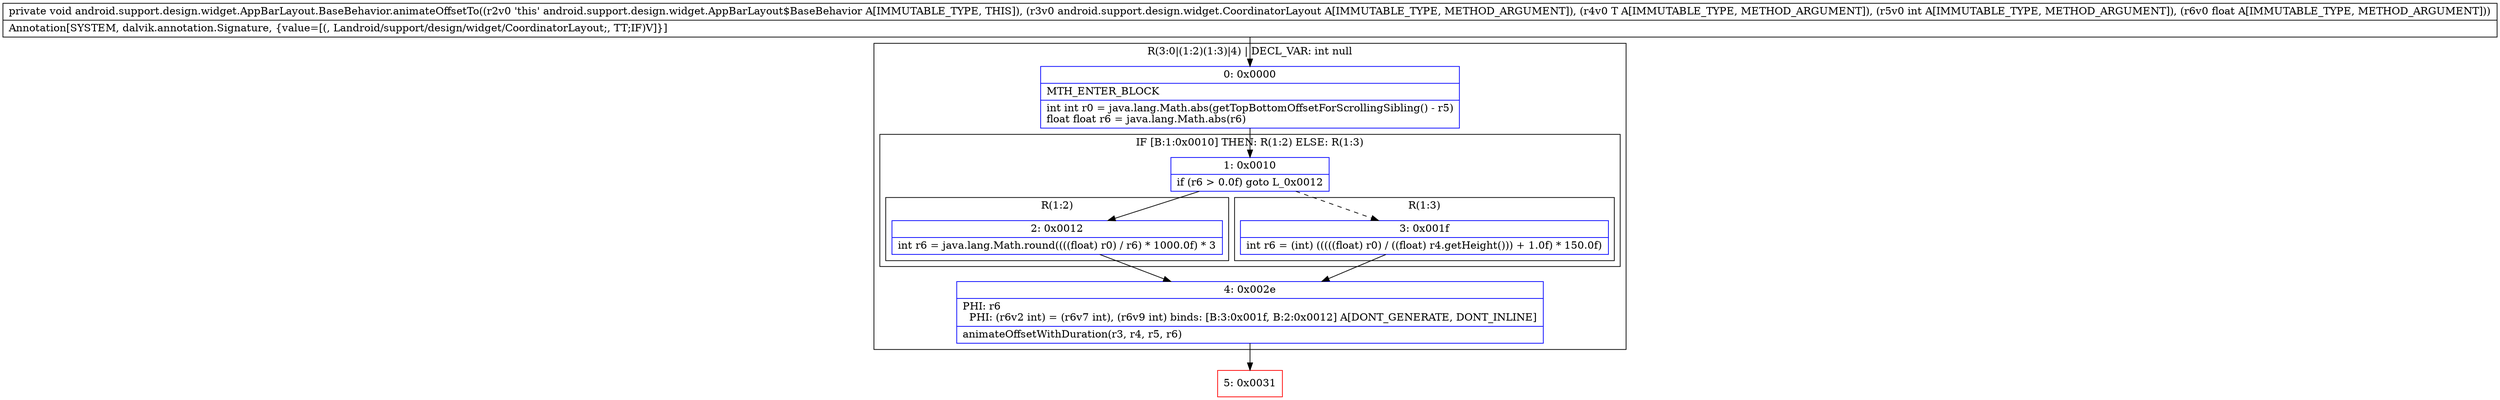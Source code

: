digraph "CFG forandroid.support.design.widget.AppBarLayout.BaseBehavior.animateOffsetTo(Landroid\/support\/design\/widget\/CoordinatorLayout;Landroid\/support\/design\/widget\/AppBarLayout;IF)V" {
subgraph cluster_Region_1176931408 {
label = "R(3:0|(1:2)(1:3)|4) | DECL_VAR: int null\l";
node [shape=record,color=blue];
Node_0 [shape=record,label="{0\:\ 0x0000|MTH_ENTER_BLOCK\l|int int r0 = java.lang.Math.abs(getTopBottomOffsetForScrollingSibling() \- r5)\lfloat float r6 = java.lang.Math.abs(r6)\l}"];
subgraph cluster_IfRegion_558360395 {
label = "IF [B:1:0x0010] THEN: R(1:2) ELSE: R(1:3)";
node [shape=record,color=blue];
Node_1 [shape=record,label="{1\:\ 0x0010|if (r6 \> 0.0f) goto L_0x0012\l}"];
subgraph cluster_Region_1887506878 {
label = "R(1:2)";
node [shape=record,color=blue];
Node_2 [shape=record,label="{2\:\ 0x0012|int r6 = java.lang.Math.round((((float) r0) \/ r6) * 1000.0f) * 3\l}"];
}
subgraph cluster_Region_936991957 {
label = "R(1:3)";
node [shape=record,color=blue];
Node_3 [shape=record,label="{3\:\ 0x001f|int r6 = (int) (((((float) r0) \/ ((float) r4.getHeight())) + 1.0f) * 150.0f)\l}"];
}
}
Node_4 [shape=record,label="{4\:\ 0x002e|PHI: r6 \l  PHI: (r6v2 int) = (r6v7 int), (r6v9 int) binds: [B:3:0x001f, B:2:0x0012] A[DONT_GENERATE, DONT_INLINE]\l|animateOffsetWithDuration(r3, r4, r5, r6)\l}"];
}
Node_5 [shape=record,color=red,label="{5\:\ 0x0031}"];
MethodNode[shape=record,label="{private void android.support.design.widget.AppBarLayout.BaseBehavior.animateOffsetTo((r2v0 'this' android.support.design.widget.AppBarLayout$BaseBehavior A[IMMUTABLE_TYPE, THIS]), (r3v0 android.support.design.widget.CoordinatorLayout A[IMMUTABLE_TYPE, METHOD_ARGUMENT]), (r4v0 T A[IMMUTABLE_TYPE, METHOD_ARGUMENT]), (r5v0 int A[IMMUTABLE_TYPE, METHOD_ARGUMENT]), (r6v0 float A[IMMUTABLE_TYPE, METHOD_ARGUMENT]))  | Annotation[SYSTEM, dalvik.annotation.Signature, \{value=[(, Landroid\/support\/design\/widget\/CoordinatorLayout;, TT;IF)V]\}]\l}"];
MethodNode -> Node_0;
Node_0 -> Node_1;
Node_1 -> Node_2;
Node_1 -> Node_3[style=dashed];
Node_2 -> Node_4;
Node_3 -> Node_4;
Node_4 -> Node_5;
}

